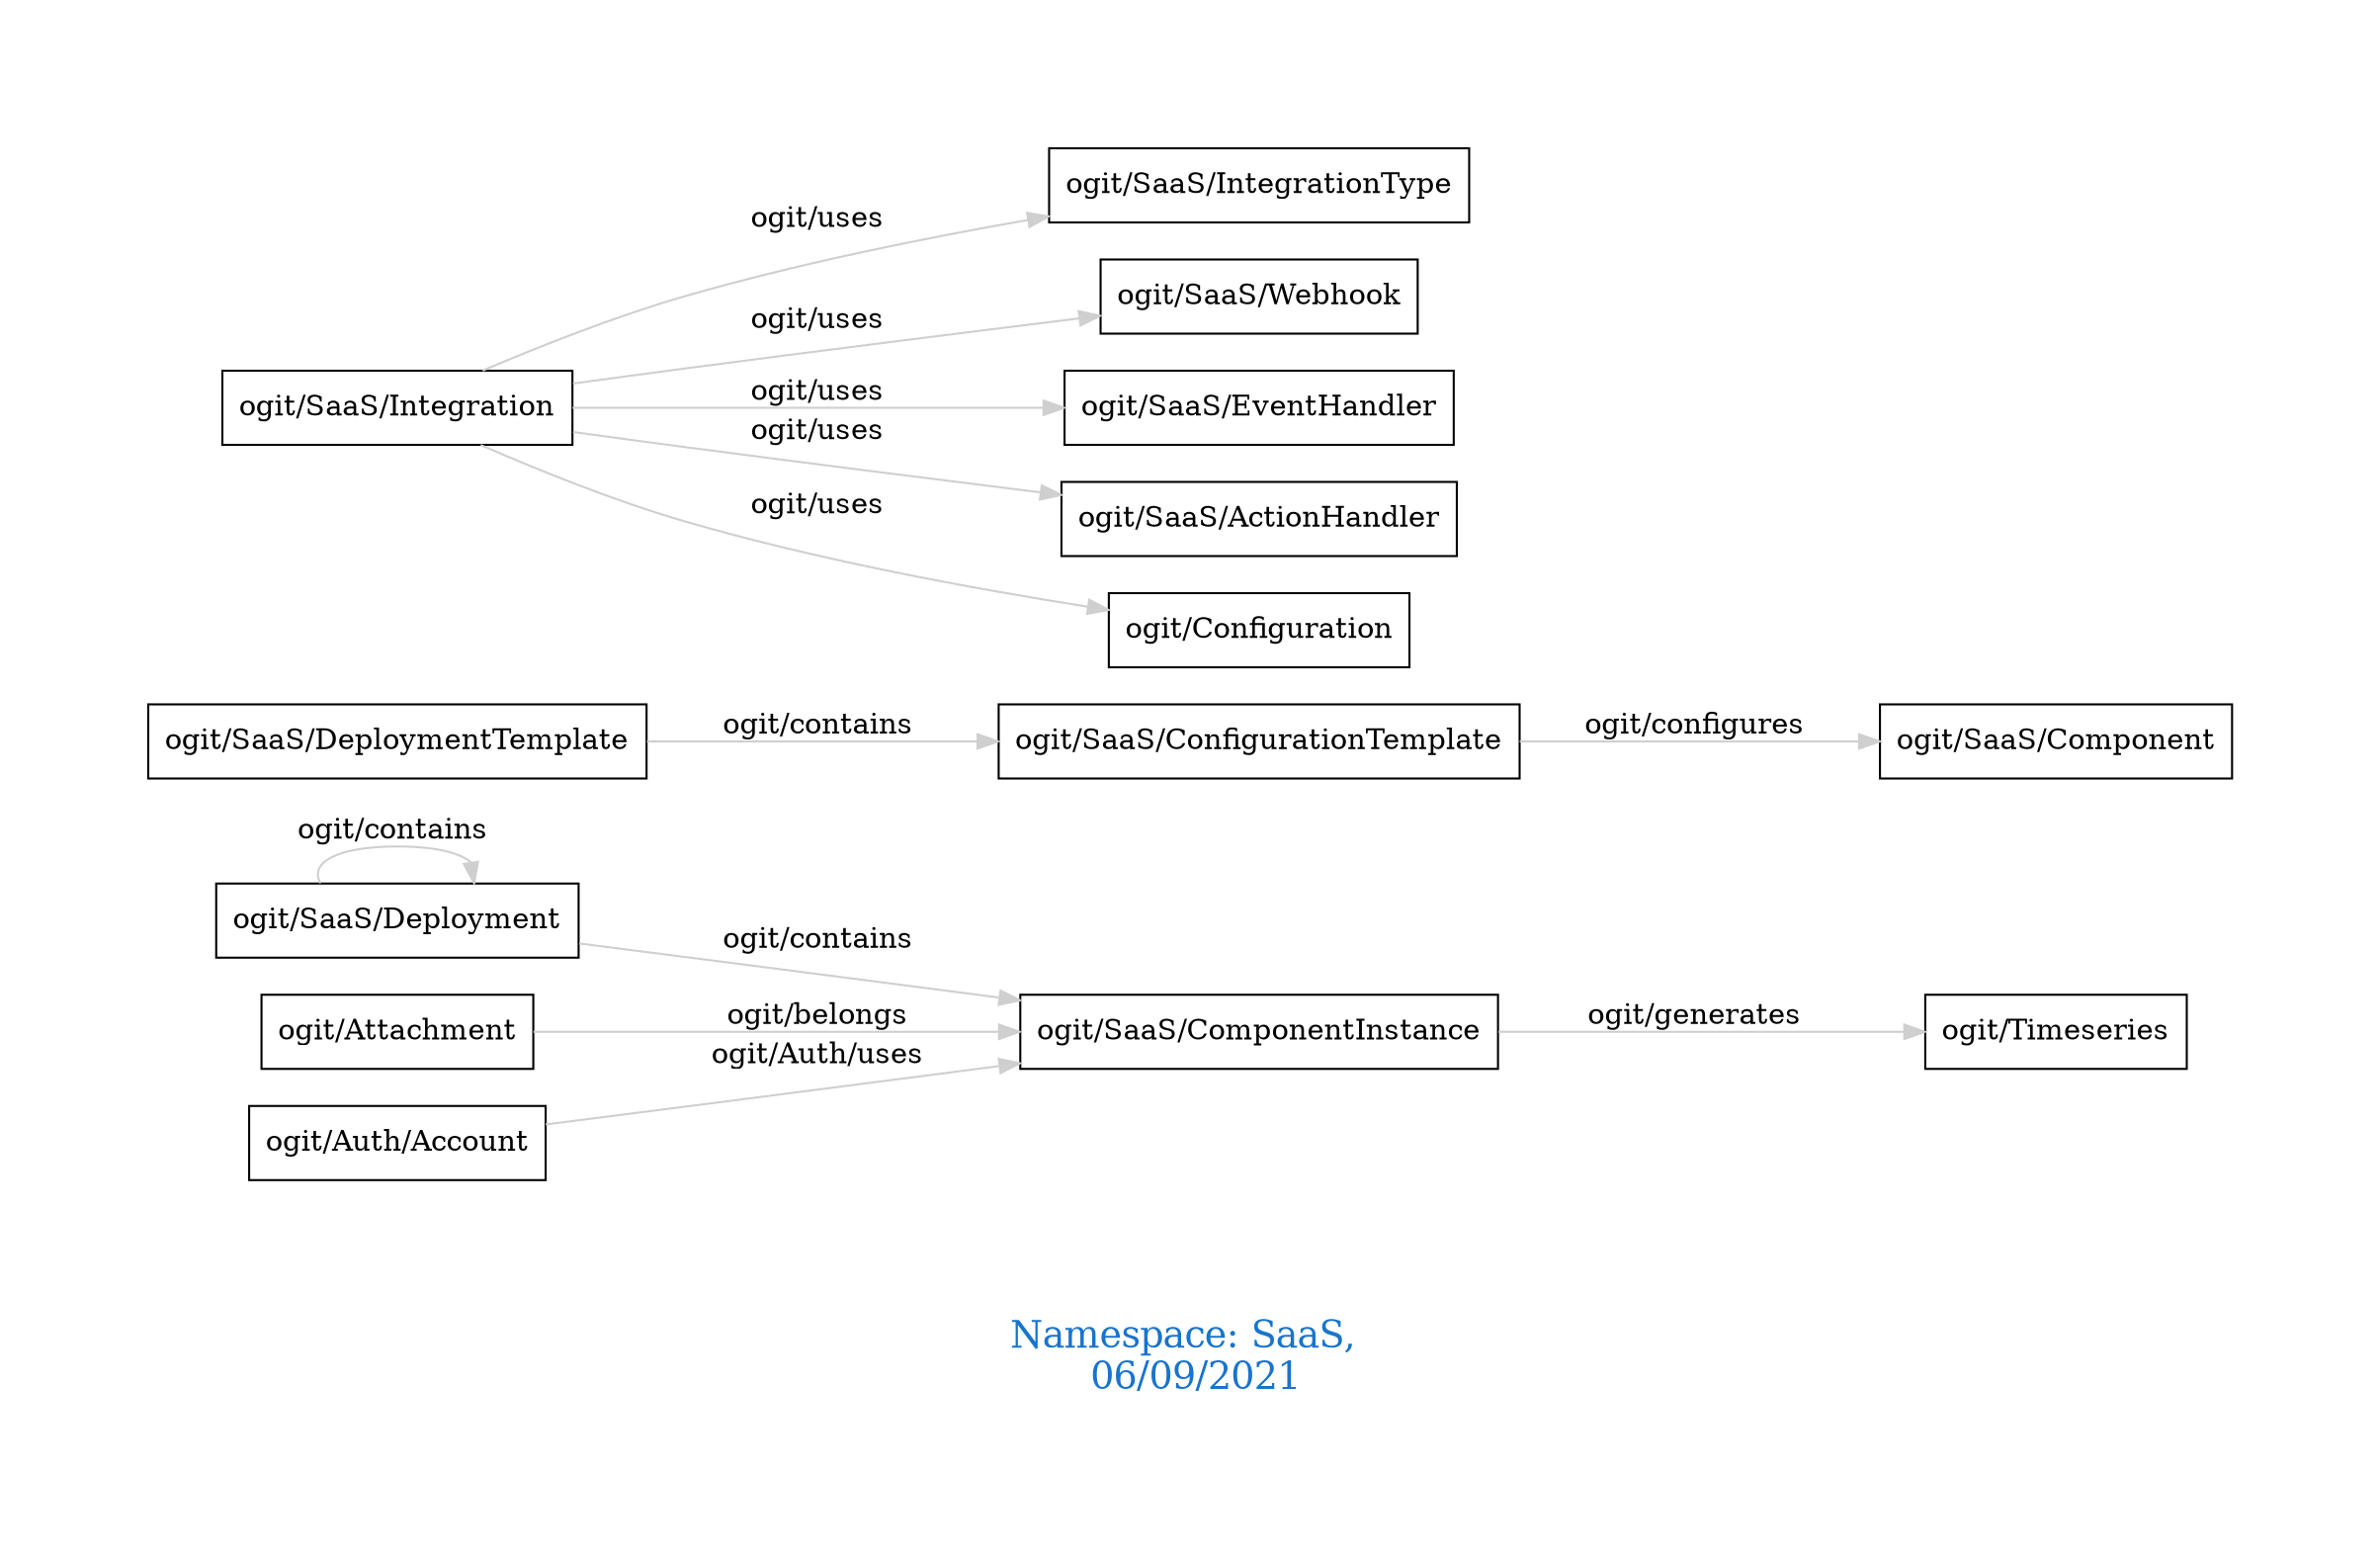 digraph OGIT_ontology {
 graph [ rankdir= LR,pad=1 
fontsize = 18,
fontcolor= dodgerblue3,label = "\n\n\nNamespace: SaaS, \n 06/09/2021"];
node[shape=polygon];
edge [  color="gray81"];

   "ogit/SaaS/Deployment" -> "ogit/SaaS/ComponentInstance" [label="   ogit/contains    "];
   "ogit/SaaS/DeploymentTemplate" -> "ogit/SaaS/ConfigurationTemplate" [label="   ogit/contains    "];
   "ogit/SaaS/ComponentInstance" -> "ogit/Timeseries" [label="   ogit/generates    "];
   "ogit/SaaS/ConfigurationTemplate" -> "ogit/SaaS/Component" [label="   ogit/configures    "];
   "ogit/Attachment" -> "ogit/SaaS/ComponentInstance" [label="   ogit/belongs    "];
   "ogit/SaaS/Integration" -> "ogit/SaaS/IntegrationType" [label="   ogit/uses    "];
   "ogit/SaaS/Integration" -> "ogit/SaaS/Webhook" [label="   ogit/uses    "];
   "ogit/SaaS/Integration" -> "ogit/SaaS/EventHandler" [label="   ogit/uses    "];
   "ogit/SaaS/Integration" -> "ogit/SaaS/ActionHandler" [label="   ogit/uses    "];
   "ogit/SaaS/Integration" -> "ogit/Configuration" [label="   ogit/uses    "];
   "ogit/Auth/Account" -> "ogit/SaaS/ComponentInstance" [label="   ogit/Auth/uses    "];
   "ogit/SaaS/Deployment" -> "ogit/SaaS/Deployment" [label="   ogit/contains    "];
}

